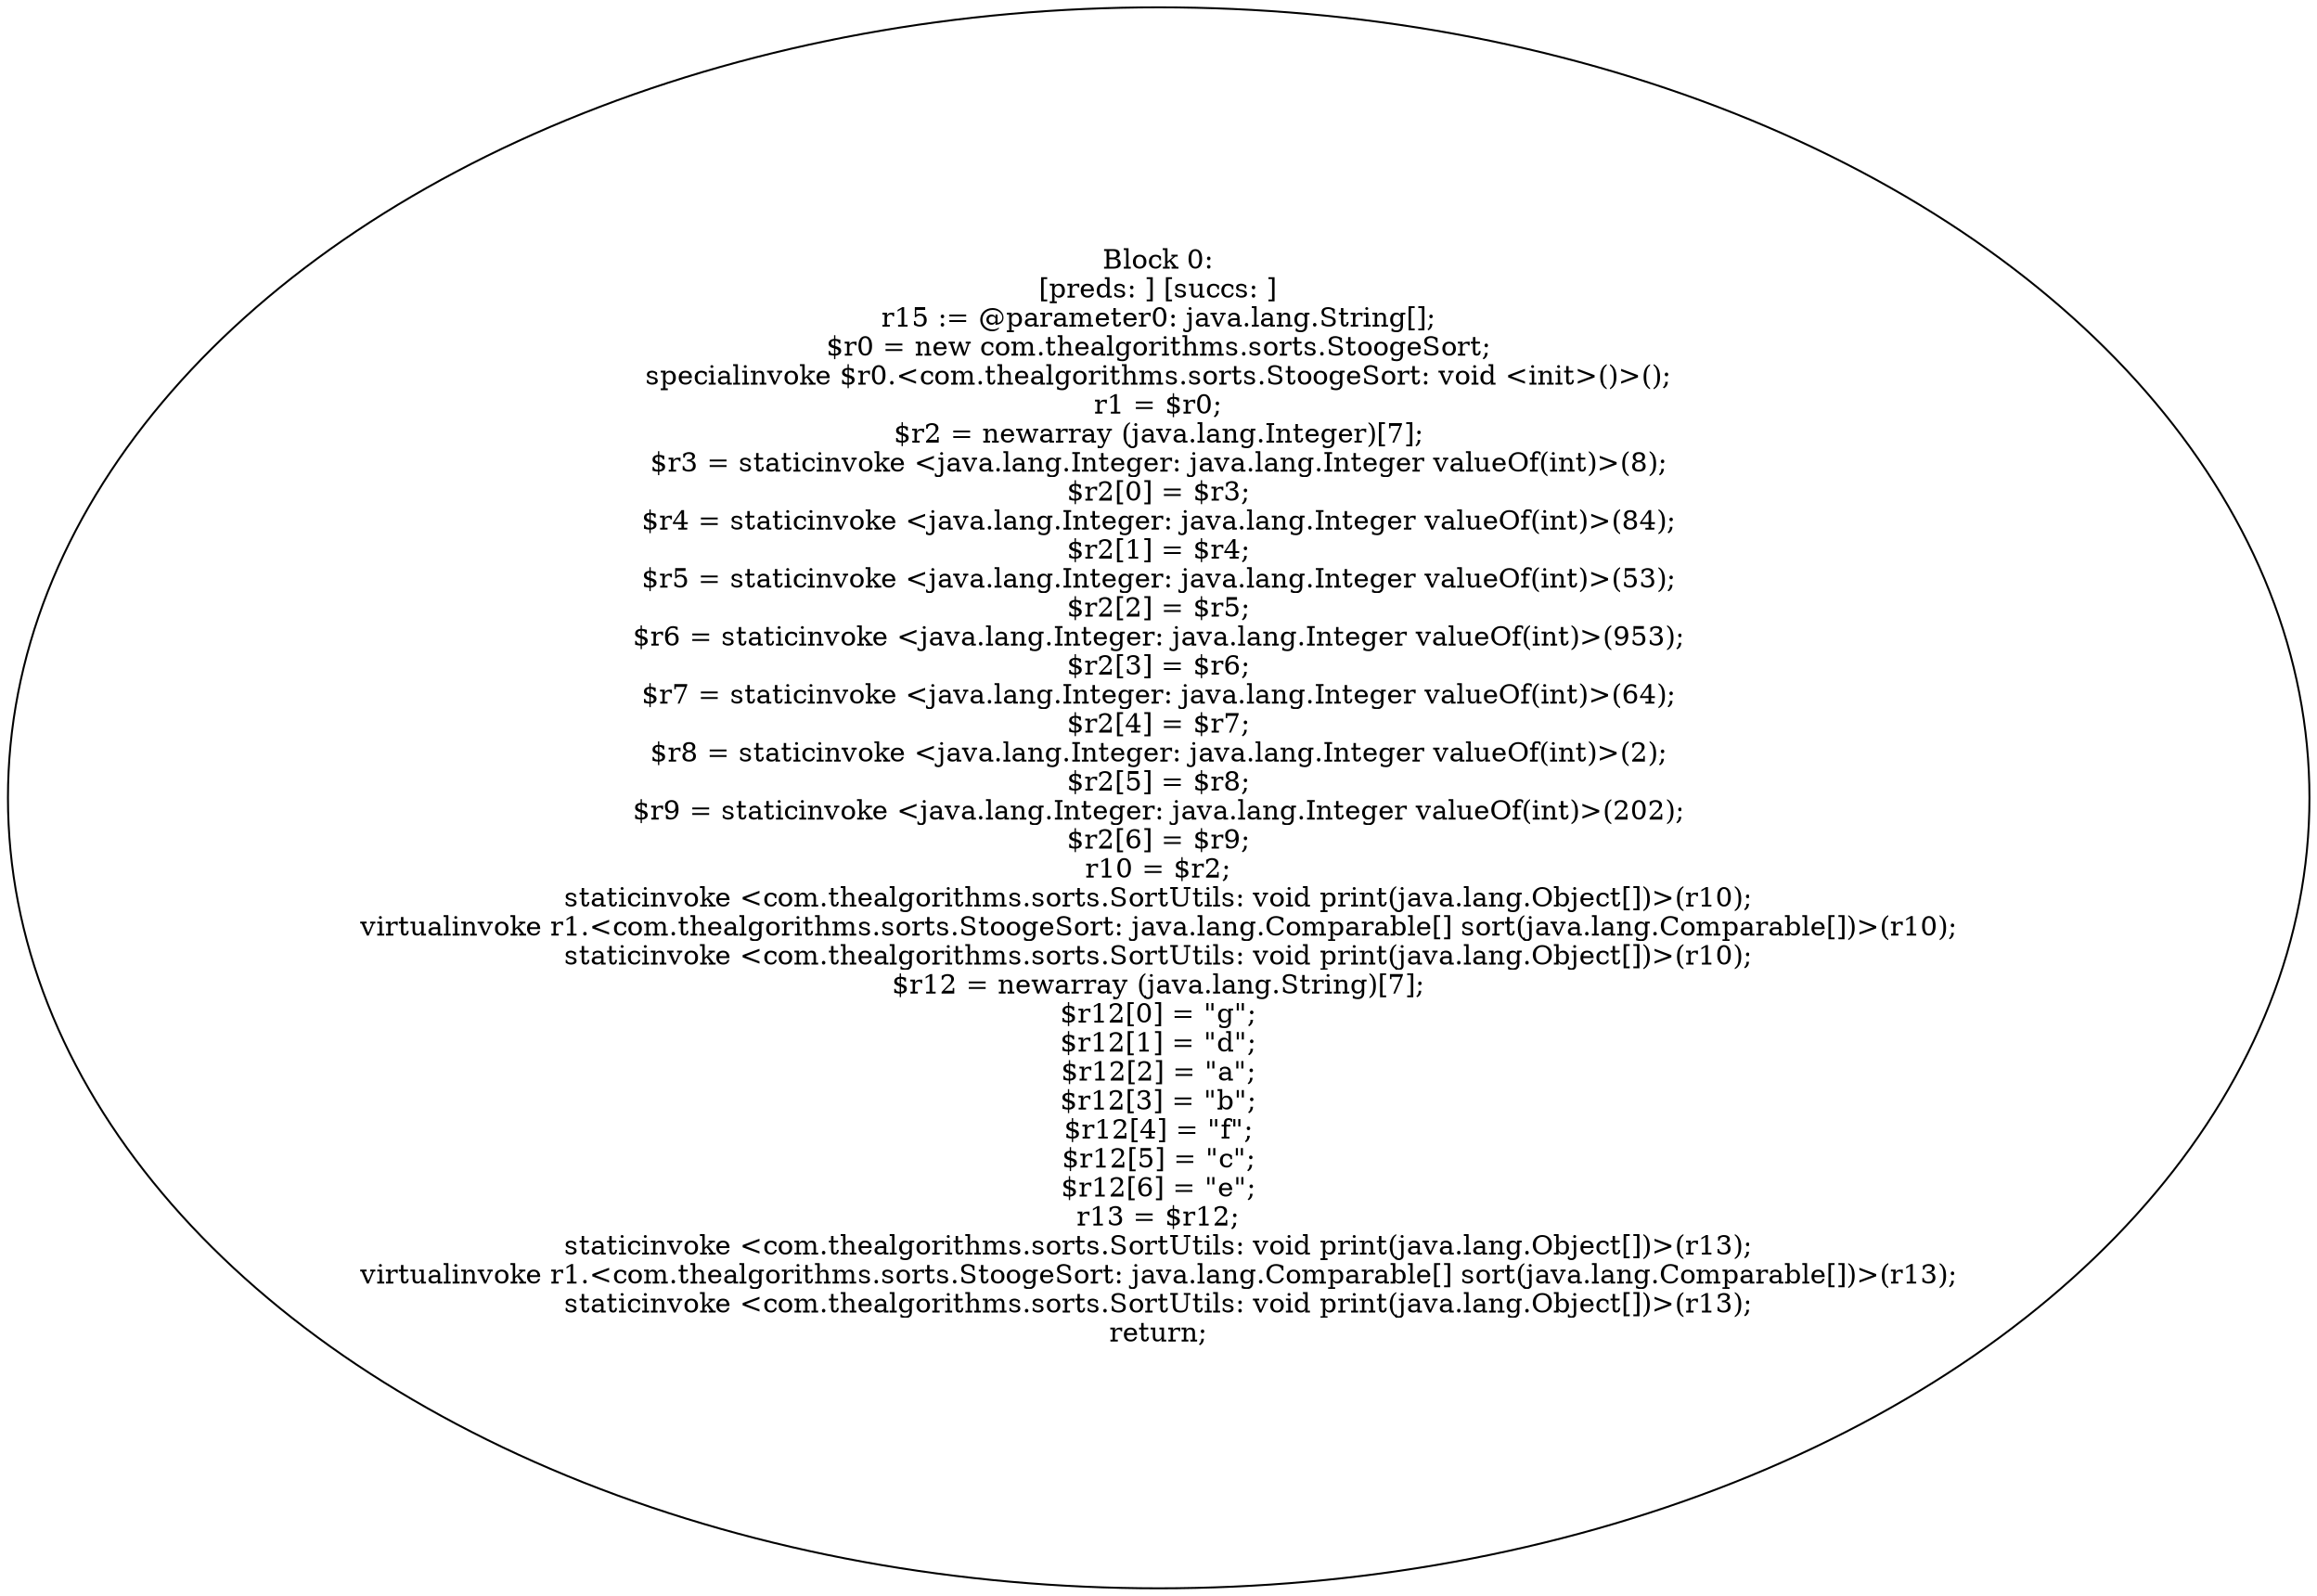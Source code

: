 digraph "unitGraph" {
    "Block 0:
[preds: ] [succs: ]
r15 := @parameter0: java.lang.String[];
$r0 = new com.thealgorithms.sorts.StoogeSort;
specialinvoke $r0.<com.thealgorithms.sorts.StoogeSort: void <init>()>();
r1 = $r0;
$r2 = newarray (java.lang.Integer)[7];
$r3 = staticinvoke <java.lang.Integer: java.lang.Integer valueOf(int)>(8);
$r2[0] = $r3;
$r4 = staticinvoke <java.lang.Integer: java.lang.Integer valueOf(int)>(84);
$r2[1] = $r4;
$r5 = staticinvoke <java.lang.Integer: java.lang.Integer valueOf(int)>(53);
$r2[2] = $r5;
$r6 = staticinvoke <java.lang.Integer: java.lang.Integer valueOf(int)>(953);
$r2[3] = $r6;
$r7 = staticinvoke <java.lang.Integer: java.lang.Integer valueOf(int)>(64);
$r2[4] = $r7;
$r8 = staticinvoke <java.lang.Integer: java.lang.Integer valueOf(int)>(2);
$r2[5] = $r8;
$r9 = staticinvoke <java.lang.Integer: java.lang.Integer valueOf(int)>(202);
$r2[6] = $r9;
r10 = $r2;
staticinvoke <com.thealgorithms.sorts.SortUtils: void print(java.lang.Object[])>(r10);
virtualinvoke r1.<com.thealgorithms.sorts.StoogeSort: java.lang.Comparable[] sort(java.lang.Comparable[])>(r10);
staticinvoke <com.thealgorithms.sorts.SortUtils: void print(java.lang.Object[])>(r10);
$r12 = newarray (java.lang.String)[7];
$r12[0] = \"g\";
$r12[1] = \"d\";
$r12[2] = \"a\";
$r12[3] = \"b\";
$r12[4] = \"f\";
$r12[5] = \"c\";
$r12[6] = \"e\";
r13 = $r12;
staticinvoke <com.thealgorithms.sorts.SortUtils: void print(java.lang.Object[])>(r13);
virtualinvoke r1.<com.thealgorithms.sorts.StoogeSort: java.lang.Comparable[] sort(java.lang.Comparable[])>(r13);
staticinvoke <com.thealgorithms.sorts.SortUtils: void print(java.lang.Object[])>(r13);
return;
"
}
